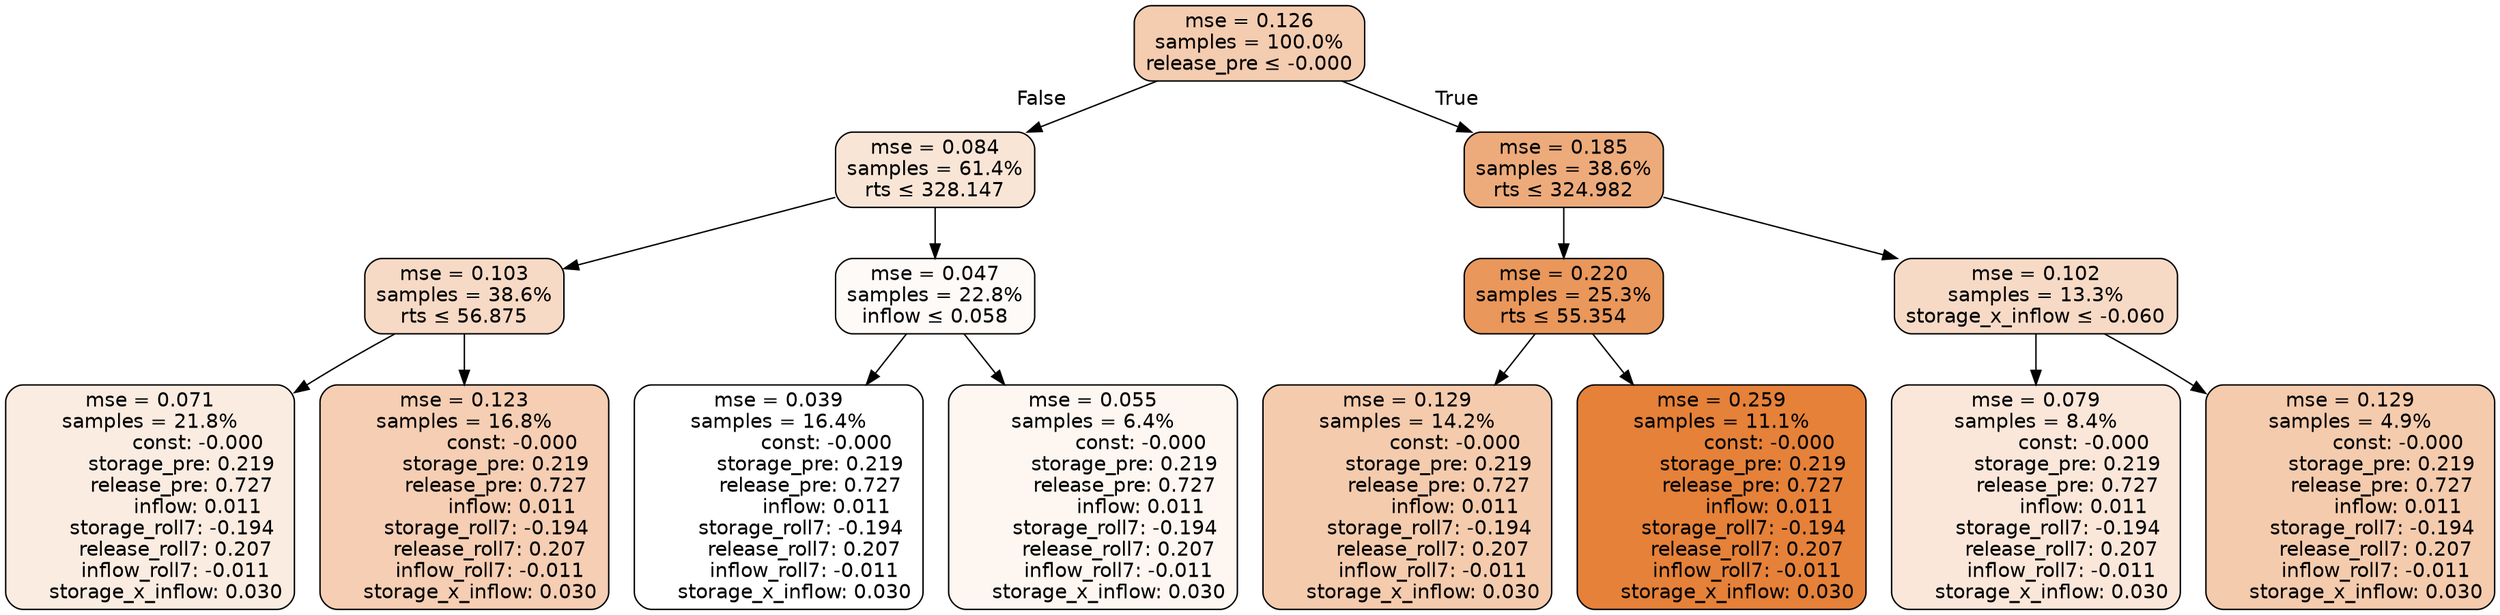 digraph tree {
node [shape=rectangle, style="filled, rounded", color="black", fontname=helvetica] ;
edge [fontname=helvetica] ;
	"0" [label="mse = 0.126
samples = 100.0%
release_pre &le; -0.000", fillcolor="#f4ccb0"]
	"1" [label="mse = 0.084
samples = 61.4%
rts &le; 328.147", fillcolor="#f9e5d6"]
	"2" [label="mse = 0.103
samples = 38.6%
rts &le; 56.875", fillcolor="#f7dac5"]
	"3" [label="mse = 0.071
samples = 21.8%
               const: -0.000
          storage_pre: 0.219
          release_pre: 0.727
               inflow: 0.011
       storage_roll7: -0.194
        release_roll7: 0.207
        inflow_roll7: -0.011
     storage_x_inflow: 0.030", fillcolor="#fbece2"]
	"4" [label="mse = 0.123
samples = 16.8%
               const: -0.000
          storage_pre: 0.219
          release_pre: 0.727
               inflow: 0.011
       storage_roll7: -0.194
        release_roll7: 0.207
        inflow_roll7: -0.011
     storage_x_inflow: 0.030", fillcolor="#f5ceb3"]
	"5" [label="mse = 0.047
samples = 22.8%
inflow &le; 0.058", fillcolor="#fefaf8"]
	"6" [label="mse = 0.039
samples = 16.4%
               const: -0.000
          storage_pre: 0.219
          release_pre: 0.727
               inflow: 0.011
       storage_roll7: -0.194
        release_roll7: 0.207
        inflow_roll7: -0.011
     storage_x_inflow: 0.030", fillcolor="#ffffff"]
	"7" [label="mse = 0.055
samples = 6.4%
               const: -0.000
          storage_pre: 0.219
          release_pre: 0.727
               inflow: 0.011
       storage_roll7: -0.194
        release_roll7: 0.207
        inflow_roll7: -0.011
     storage_x_inflow: 0.030", fillcolor="#fdf6f1"]
	"8" [label="mse = 0.185
samples = 38.6%
rts &le; 324.982", fillcolor="#edab7b"]
	"9" [label="mse = 0.220
samples = 25.3%
rts &le; 55.354", fillcolor="#e9975b"]
	"10" [label="mse = 0.129
samples = 14.2%
               const: -0.000
          storage_pre: 0.219
          release_pre: 0.727
               inflow: 0.011
       storage_roll7: -0.194
        release_roll7: 0.207
        inflow_roll7: -0.011
     storage_x_inflow: 0.030", fillcolor="#f4cbad"]
	"11" [label="mse = 0.259
samples = 11.1%
               const: -0.000
          storage_pre: 0.219
          release_pre: 0.727
               inflow: 0.011
       storage_roll7: -0.194
        release_roll7: 0.207
        inflow_roll7: -0.011
     storage_x_inflow: 0.030", fillcolor="#e58139"]
	"12" [label="mse = 0.102
samples = 13.3%
storage_x_inflow &le; -0.060", fillcolor="#f7dac6"]
	"13" [label="mse = 0.079
samples = 8.4%
               const: -0.000
          storage_pre: 0.219
          release_pre: 0.727
               inflow: 0.011
       storage_roll7: -0.194
        release_roll7: 0.207
        inflow_roll7: -0.011
     storage_x_inflow: 0.030", fillcolor="#fae7da"]
	"14" [label="mse = 0.129
samples = 4.9%
               const: -0.000
          storage_pre: 0.219
          release_pre: 0.727
               inflow: 0.011
       storage_roll7: -0.194
        release_roll7: 0.207
        inflow_roll7: -0.011
     storage_x_inflow: 0.030", fillcolor="#f4cbad"]

	"0" -> "1" [labeldistance=2.5, labelangle=45, headlabel="False"]
	"1" -> "2"
	"2" -> "3"
	"2" -> "4"
	"1" -> "5"
	"5" -> "6"
	"5" -> "7"
	"0" -> "8" [labeldistance=2.5, labelangle=-45, headlabel="True"]
	"8" -> "9"
	"9" -> "10"
	"9" -> "11"
	"8" -> "12"
	"12" -> "13"
	"12" -> "14"
}